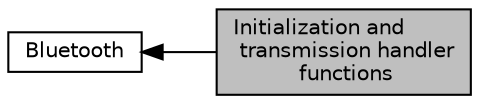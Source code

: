 digraph "Initialization and transmission handler functions"
{
  edge [fontname="Helvetica",fontsize="10",labelfontname="Helvetica",labelfontsize="10"];
  node [fontname="Helvetica",fontsize="10",shape=record];
  rankdir=LR;
  Node0 [label="Initialization and\l transmission handler\l functions",height=0.2,width=0.4,color="black", fillcolor="grey75", style="filled", fontcolor="black"];
  Node1 [label="Bluetooth",height=0.2,width=0.4,color="black", fillcolor="white", style="filled",URL="$group___bluetooth.html",tooltip="Bluetooth driver modules. "];
  Node1->Node0 [shape=plaintext, dir="back", style="solid"];
}
